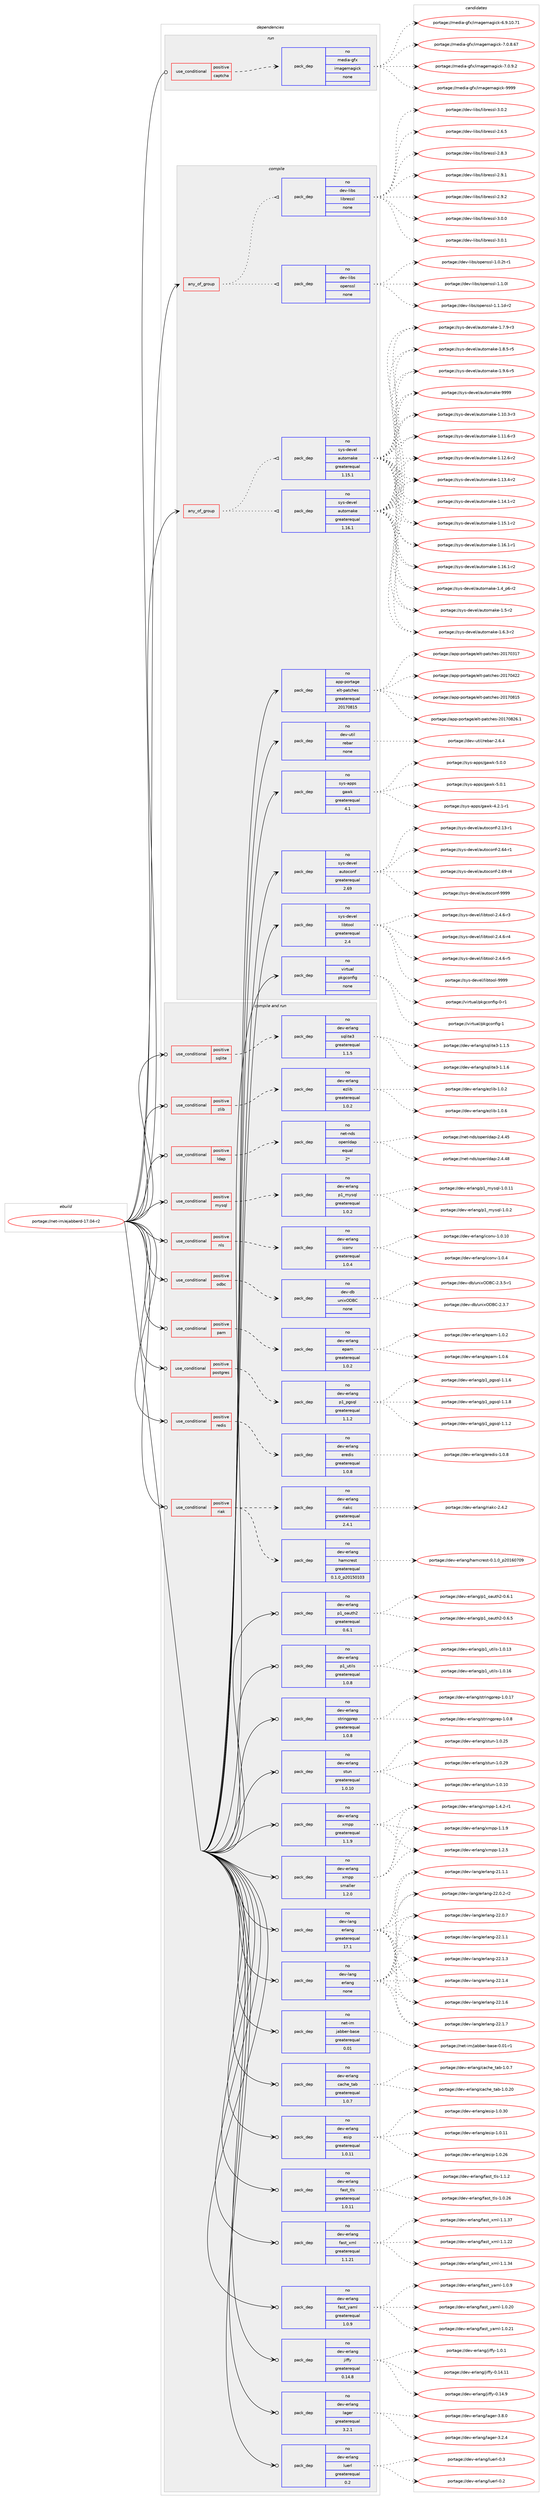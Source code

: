 digraph prolog {

# *************
# Graph options
# *************

newrank=true;
concentrate=true;
compound=true;
graph [rankdir=LR,fontname=Helvetica,fontsize=10,ranksep=1.5];#, ranksep=2.5, nodesep=0.2];
edge  [arrowhead=vee];
node  [fontname=Helvetica,fontsize=10];

# **********
# The ebuild
# **********

subgraph cluster_leftcol {
color=gray;
rank=same;
label=<<i>ebuild</i>>;
id [label="portage://net-im/ejabberd-17.04-r2", color=red, width=4, href="../net-im/ejabberd-17.04-r2.svg"];
}

# ****************
# The dependencies
# ****************

subgraph cluster_midcol {
color=gray;
label=<<i>dependencies</i>>;
subgraph cluster_compile {
fillcolor="#eeeeee";
style=filled;
label=<<i>compile</i>>;
subgraph any5728 {
dependency354843 [label=<<TABLE BORDER="0" CELLBORDER="1" CELLSPACING="0" CELLPADDING="4"><TR><TD CELLPADDING="10">any_of_group</TD></TR></TABLE>>, shape=none, color=red];subgraph pack260253 {
dependency354844 [label=<<TABLE BORDER="0" CELLBORDER="1" CELLSPACING="0" CELLPADDING="4" WIDTH="220"><TR><TD ROWSPAN="6" CELLPADDING="30">pack_dep</TD></TR><TR><TD WIDTH="110">no</TD></TR><TR><TD>dev-libs</TD></TR><TR><TD>openssl</TD></TR><TR><TD>none</TD></TR><TR><TD></TD></TR></TABLE>>, shape=none, color=blue];
}
dependency354843:e -> dependency354844:w [weight=20,style="dotted",arrowhead="oinv"];
subgraph pack260254 {
dependency354845 [label=<<TABLE BORDER="0" CELLBORDER="1" CELLSPACING="0" CELLPADDING="4" WIDTH="220"><TR><TD ROWSPAN="6" CELLPADDING="30">pack_dep</TD></TR><TR><TD WIDTH="110">no</TD></TR><TR><TD>dev-libs</TD></TR><TR><TD>libressl</TD></TR><TR><TD>none</TD></TR><TR><TD></TD></TR></TABLE>>, shape=none, color=blue];
}
dependency354843:e -> dependency354845:w [weight=20,style="dotted",arrowhead="oinv"];
}
id:e -> dependency354843:w [weight=20,style="solid",arrowhead="vee"];
subgraph any5729 {
dependency354846 [label=<<TABLE BORDER="0" CELLBORDER="1" CELLSPACING="0" CELLPADDING="4"><TR><TD CELLPADDING="10">any_of_group</TD></TR></TABLE>>, shape=none, color=red];subgraph pack260255 {
dependency354847 [label=<<TABLE BORDER="0" CELLBORDER="1" CELLSPACING="0" CELLPADDING="4" WIDTH="220"><TR><TD ROWSPAN="6" CELLPADDING="30">pack_dep</TD></TR><TR><TD WIDTH="110">no</TD></TR><TR><TD>sys-devel</TD></TR><TR><TD>automake</TD></TR><TR><TD>greaterequal</TD></TR><TR><TD>1.16.1</TD></TR></TABLE>>, shape=none, color=blue];
}
dependency354846:e -> dependency354847:w [weight=20,style="dotted",arrowhead="oinv"];
subgraph pack260256 {
dependency354848 [label=<<TABLE BORDER="0" CELLBORDER="1" CELLSPACING="0" CELLPADDING="4" WIDTH="220"><TR><TD ROWSPAN="6" CELLPADDING="30">pack_dep</TD></TR><TR><TD WIDTH="110">no</TD></TR><TR><TD>sys-devel</TD></TR><TR><TD>automake</TD></TR><TR><TD>greaterequal</TD></TR><TR><TD>1.15.1</TD></TR></TABLE>>, shape=none, color=blue];
}
dependency354846:e -> dependency354848:w [weight=20,style="dotted",arrowhead="oinv"];
}
id:e -> dependency354846:w [weight=20,style="solid",arrowhead="vee"];
subgraph pack260257 {
dependency354849 [label=<<TABLE BORDER="0" CELLBORDER="1" CELLSPACING="0" CELLPADDING="4" WIDTH="220"><TR><TD ROWSPAN="6" CELLPADDING="30">pack_dep</TD></TR><TR><TD WIDTH="110">no</TD></TR><TR><TD>app-portage</TD></TR><TR><TD>elt-patches</TD></TR><TR><TD>greaterequal</TD></TR><TR><TD>20170815</TD></TR></TABLE>>, shape=none, color=blue];
}
id:e -> dependency354849:w [weight=20,style="solid",arrowhead="vee"];
subgraph pack260258 {
dependency354850 [label=<<TABLE BORDER="0" CELLBORDER="1" CELLSPACING="0" CELLPADDING="4" WIDTH="220"><TR><TD ROWSPAN="6" CELLPADDING="30">pack_dep</TD></TR><TR><TD WIDTH="110">no</TD></TR><TR><TD>dev-util</TD></TR><TR><TD>rebar</TD></TR><TR><TD>none</TD></TR><TR><TD></TD></TR></TABLE>>, shape=none, color=blue];
}
id:e -> dependency354850:w [weight=20,style="solid",arrowhead="vee"];
subgraph pack260259 {
dependency354851 [label=<<TABLE BORDER="0" CELLBORDER="1" CELLSPACING="0" CELLPADDING="4" WIDTH="220"><TR><TD ROWSPAN="6" CELLPADDING="30">pack_dep</TD></TR><TR><TD WIDTH="110">no</TD></TR><TR><TD>sys-apps</TD></TR><TR><TD>gawk</TD></TR><TR><TD>greaterequal</TD></TR><TR><TD>4.1</TD></TR></TABLE>>, shape=none, color=blue];
}
id:e -> dependency354851:w [weight=20,style="solid",arrowhead="vee"];
subgraph pack260260 {
dependency354852 [label=<<TABLE BORDER="0" CELLBORDER="1" CELLSPACING="0" CELLPADDING="4" WIDTH="220"><TR><TD ROWSPAN="6" CELLPADDING="30">pack_dep</TD></TR><TR><TD WIDTH="110">no</TD></TR><TR><TD>sys-devel</TD></TR><TR><TD>autoconf</TD></TR><TR><TD>greaterequal</TD></TR><TR><TD>2.69</TD></TR></TABLE>>, shape=none, color=blue];
}
id:e -> dependency354852:w [weight=20,style="solid",arrowhead="vee"];
subgraph pack260261 {
dependency354853 [label=<<TABLE BORDER="0" CELLBORDER="1" CELLSPACING="0" CELLPADDING="4" WIDTH="220"><TR><TD ROWSPAN="6" CELLPADDING="30">pack_dep</TD></TR><TR><TD WIDTH="110">no</TD></TR><TR><TD>sys-devel</TD></TR><TR><TD>libtool</TD></TR><TR><TD>greaterequal</TD></TR><TR><TD>2.4</TD></TR></TABLE>>, shape=none, color=blue];
}
id:e -> dependency354853:w [weight=20,style="solid",arrowhead="vee"];
subgraph pack260262 {
dependency354854 [label=<<TABLE BORDER="0" CELLBORDER="1" CELLSPACING="0" CELLPADDING="4" WIDTH="220"><TR><TD ROWSPAN="6" CELLPADDING="30">pack_dep</TD></TR><TR><TD WIDTH="110">no</TD></TR><TR><TD>virtual</TD></TR><TR><TD>pkgconfig</TD></TR><TR><TD>none</TD></TR><TR><TD></TD></TR></TABLE>>, shape=none, color=blue];
}
id:e -> dependency354854:w [weight=20,style="solid",arrowhead="vee"];
}
subgraph cluster_compileandrun {
fillcolor="#eeeeee";
style=filled;
label=<<i>compile and run</i>>;
subgraph cond88716 {
dependency354855 [label=<<TABLE BORDER="0" CELLBORDER="1" CELLSPACING="0" CELLPADDING="4"><TR><TD ROWSPAN="3" CELLPADDING="10">use_conditional</TD></TR><TR><TD>positive</TD></TR><TR><TD>ldap</TD></TR></TABLE>>, shape=none, color=red];
subgraph pack260263 {
dependency354856 [label=<<TABLE BORDER="0" CELLBORDER="1" CELLSPACING="0" CELLPADDING="4" WIDTH="220"><TR><TD ROWSPAN="6" CELLPADDING="30">pack_dep</TD></TR><TR><TD WIDTH="110">no</TD></TR><TR><TD>net-nds</TD></TR><TR><TD>openldap</TD></TR><TR><TD>equal</TD></TR><TR><TD>2*</TD></TR></TABLE>>, shape=none, color=blue];
}
dependency354855:e -> dependency354856:w [weight=20,style="dashed",arrowhead="vee"];
}
id:e -> dependency354855:w [weight=20,style="solid",arrowhead="odotvee"];
subgraph cond88717 {
dependency354857 [label=<<TABLE BORDER="0" CELLBORDER="1" CELLSPACING="0" CELLPADDING="4"><TR><TD ROWSPAN="3" CELLPADDING="10">use_conditional</TD></TR><TR><TD>positive</TD></TR><TR><TD>mysql</TD></TR></TABLE>>, shape=none, color=red];
subgraph pack260264 {
dependency354858 [label=<<TABLE BORDER="0" CELLBORDER="1" CELLSPACING="0" CELLPADDING="4" WIDTH="220"><TR><TD ROWSPAN="6" CELLPADDING="30">pack_dep</TD></TR><TR><TD WIDTH="110">no</TD></TR><TR><TD>dev-erlang</TD></TR><TR><TD>p1_mysql</TD></TR><TR><TD>greaterequal</TD></TR><TR><TD>1.0.2</TD></TR></TABLE>>, shape=none, color=blue];
}
dependency354857:e -> dependency354858:w [weight=20,style="dashed",arrowhead="vee"];
}
id:e -> dependency354857:w [weight=20,style="solid",arrowhead="odotvee"];
subgraph cond88718 {
dependency354859 [label=<<TABLE BORDER="0" CELLBORDER="1" CELLSPACING="0" CELLPADDING="4"><TR><TD ROWSPAN="3" CELLPADDING="10">use_conditional</TD></TR><TR><TD>positive</TD></TR><TR><TD>nls</TD></TR></TABLE>>, shape=none, color=red];
subgraph pack260265 {
dependency354860 [label=<<TABLE BORDER="0" CELLBORDER="1" CELLSPACING="0" CELLPADDING="4" WIDTH="220"><TR><TD ROWSPAN="6" CELLPADDING="30">pack_dep</TD></TR><TR><TD WIDTH="110">no</TD></TR><TR><TD>dev-erlang</TD></TR><TR><TD>iconv</TD></TR><TR><TD>greaterequal</TD></TR><TR><TD>1.0.4</TD></TR></TABLE>>, shape=none, color=blue];
}
dependency354859:e -> dependency354860:w [weight=20,style="dashed",arrowhead="vee"];
}
id:e -> dependency354859:w [weight=20,style="solid",arrowhead="odotvee"];
subgraph cond88719 {
dependency354861 [label=<<TABLE BORDER="0" CELLBORDER="1" CELLSPACING="0" CELLPADDING="4"><TR><TD ROWSPAN="3" CELLPADDING="10">use_conditional</TD></TR><TR><TD>positive</TD></TR><TR><TD>odbc</TD></TR></TABLE>>, shape=none, color=red];
subgraph pack260266 {
dependency354862 [label=<<TABLE BORDER="0" CELLBORDER="1" CELLSPACING="0" CELLPADDING="4" WIDTH="220"><TR><TD ROWSPAN="6" CELLPADDING="30">pack_dep</TD></TR><TR><TD WIDTH="110">no</TD></TR><TR><TD>dev-db</TD></TR><TR><TD>unixODBC</TD></TR><TR><TD>none</TD></TR><TR><TD></TD></TR></TABLE>>, shape=none, color=blue];
}
dependency354861:e -> dependency354862:w [weight=20,style="dashed",arrowhead="vee"];
}
id:e -> dependency354861:w [weight=20,style="solid",arrowhead="odotvee"];
subgraph cond88720 {
dependency354863 [label=<<TABLE BORDER="0" CELLBORDER="1" CELLSPACING="0" CELLPADDING="4"><TR><TD ROWSPAN="3" CELLPADDING="10">use_conditional</TD></TR><TR><TD>positive</TD></TR><TR><TD>pam</TD></TR></TABLE>>, shape=none, color=red];
subgraph pack260267 {
dependency354864 [label=<<TABLE BORDER="0" CELLBORDER="1" CELLSPACING="0" CELLPADDING="4" WIDTH="220"><TR><TD ROWSPAN="6" CELLPADDING="30">pack_dep</TD></TR><TR><TD WIDTH="110">no</TD></TR><TR><TD>dev-erlang</TD></TR><TR><TD>epam</TD></TR><TR><TD>greaterequal</TD></TR><TR><TD>1.0.2</TD></TR></TABLE>>, shape=none, color=blue];
}
dependency354863:e -> dependency354864:w [weight=20,style="dashed",arrowhead="vee"];
}
id:e -> dependency354863:w [weight=20,style="solid",arrowhead="odotvee"];
subgraph cond88721 {
dependency354865 [label=<<TABLE BORDER="0" CELLBORDER="1" CELLSPACING="0" CELLPADDING="4"><TR><TD ROWSPAN="3" CELLPADDING="10">use_conditional</TD></TR><TR><TD>positive</TD></TR><TR><TD>postgres</TD></TR></TABLE>>, shape=none, color=red];
subgraph pack260268 {
dependency354866 [label=<<TABLE BORDER="0" CELLBORDER="1" CELLSPACING="0" CELLPADDING="4" WIDTH="220"><TR><TD ROWSPAN="6" CELLPADDING="30">pack_dep</TD></TR><TR><TD WIDTH="110">no</TD></TR><TR><TD>dev-erlang</TD></TR><TR><TD>p1_pgsql</TD></TR><TR><TD>greaterequal</TD></TR><TR><TD>1.1.2</TD></TR></TABLE>>, shape=none, color=blue];
}
dependency354865:e -> dependency354866:w [weight=20,style="dashed",arrowhead="vee"];
}
id:e -> dependency354865:w [weight=20,style="solid",arrowhead="odotvee"];
subgraph cond88722 {
dependency354867 [label=<<TABLE BORDER="0" CELLBORDER="1" CELLSPACING="0" CELLPADDING="4"><TR><TD ROWSPAN="3" CELLPADDING="10">use_conditional</TD></TR><TR><TD>positive</TD></TR><TR><TD>redis</TD></TR></TABLE>>, shape=none, color=red];
subgraph pack260269 {
dependency354868 [label=<<TABLE BORDER="0" CELLBORDER="1" CELLSPACING="0" CELLPADDING="4" WIDTH="220"><TR><TD ROWSPAN="6" CELLPADDING="30">pack_dep</TD></TR><TR><TD WIDTH="110">no</TD></TR><TR><TD>dev-erlang</TD></TR><TR><TD>eredis</TD></TR><TR><TD>greaterequal</TD></TR><TR><TD>1.0.8</TD></TR></TABLE>>, shape=none, color=blue];
}
dependency354867:e -> dependency354868:w [weight=20,style="dashed",arrowhead="vee"];
}
id:e -> dependency354867:w [weight=20,style="solid",arrowhead="odotvee"];
subgraph cond88723 {
dependency354869 [label=<<TABLE BORDER="0" CELLBORDER="1" CELLSPACING="0" CELLPADDING="4"><TR><TD ROWSPAN="3" CELLPADDING="10">use_conditional</TD></TR><TR><TD>positive</TD></TR><TR><TD>riak</TD></TR></TABLE>>, shape=none, color=red];
subgraph pack260270 {
dependency354870 [label=<<TABLE BORDER="0" CELLBORDER="1" CELLSPACING="0" CELLPADDING="4" WIDTH="220"><TR><TD ROWSPAN="6" CELLPADDING="30">pack_dep</TD></TR><TR><TD WIDTH="110">no</TD></TR><TR><TD>dev-erlang</TD></TR><TR><TD>hamcrest</TD></TR><TR><TD>greaterequal</TD></TR><TR><TD>0.1.0_p20150103</TD></TR></TABLE>>, shape=none, color=blue];
}
dependency354869:e -> dependency354870:w [weight=20,style="dashed",arrowhead="vee"];
subgraph pack260271 {
dependency354871 [label=<<TABLE BORDER="0" CELLBORDER="1" CELLSPACING="0" CELLPADDING="4" WIDTH="220"><TR><TD ROWSPAN="6" CELLPADDING="30">pack_dep</TD></TR><TR><TD WIDTH="110">no</TD></TR><TR><TD>dev-erlang</TD></TR><TR><TD>riakc</TD></TR><TR><TD>greaterequal</TD></TR><TR><TD>2.4.1</TD></TR></TABLE>>, shape=none, color=blue];
}
dependency354869:e -> dependency354871:w [weight=20,style="dashed",arrowhead="vee"];
}
id:e -> dependency354869:w [weight=20,style="solid",arrowhead="odotvee"];
subgraph cond88724 {
dependency354872 [label=<<TABLE BORDER="0" CELLBORDER="1" CELLSPACING="0" CELLPADDING="4"><TR><TD ROWSPAN="3" CELLPADDING="10">use_conditional</TD></TR><TR><TD>positive</TD></TR><TR><TD>sqlite</TD></TR></TABLE>>, shape=none, color=red];
subgraph pack260272 {
dependency354873 [label=<<TABLE BORDER="0" CELLBORDER="1" CELLSPACING="0" CELLPADDING="4" WIDTH="220"><TR><TD ROWSPAN="6" CELLPADDING="30">pack_dep</TD></TR><TR><TD WIDTH="110">no</TD></TR><TR><TD>dev-erlang</TD></TR><TR><TD>sqlite3</TD></TR><TR><TD>greaterequal</TD></TR><TR><TD>1.1.5</TD></TR></TABLE>>, shape=none, color=blue];
}
dependency354872:e -> dependency354873:w [weight=20,style="dashed",arrowhead="vee"];
}
id:e -> dependency354872:w [weight=20,style="solid",arrowhead="odotvee"];
subgraph cond88725 {
dependency354874 [label=<<TABLE BORDER="0" CELLBORDER="1" CELLSPACING="0" CELLPADDING="4"><TR><TD ROWSPAN="3" CELLPADDING="10">use_conditional</TD></TR><TR><TD>positive</TD></TR><TR><TD>zlib</TD></TR></TABLE>>, shape=none, color=red];
subgraph pack260273 {
dependency354875 [label=<<TABLE BORDER="0" CELLBORDER="1" CELLSPACING="0" CELLPADDING="4" WIDTH="220"><TR><TD ROWSPAN="6" CELLPADDING="30">pack_dep</TD></TR><TR><TD WIDTH="110">no</TD></TR><TR><TD>dev-erlang</TD></TR><TR><TD>ezlib</TD></TR><TR><TD>greaterequal</TD></TR><TR><TD>1.0.2</TD></TR></TABLE>>, shape=none, color=blue];
}
dependency354874:e -> dependency354875:w [weight=20,style="dashed",arrowhead="vee"];
}
id:e -> dependency354874:w [weight=20,style="solid",arrowhead="odotvee"];
subgraph pack260274 {
dependency354876 [label=<<TABLE BORDER="0" CELLBORDER="1" CELLSPACING="0" CELLPADDING="4" WIDTH="220"><TR><TD ROWSPAN="6" CELLPADDING="30">pack_dep</TD></TR><TR><TD WIDTH="110">no</TD></TR><TR><TD>dev-erlang</TD></TR><TR><TD>cache_tab</TD></TR><TR><TD>greaterequal</TD></TR><TR><TD>1.0.7</TD></TR></TABLE>>, shape=none, color=blue];
}
id:e -> dependency354876:w [weight=20,style="solid",arrowhead="odotvee"];
subgraph pack260275 {
dependency354877 [label=<<TABLE BORDER="0" CELLBORDER="1" CELLSPACING="0" CELLPADDING="4" WIDTH="220"><TR><TD ROWSPAN="6" CELLPADDING="30">pack_dep</TD></TR><TR><TD WIDTH="110">no</TD></TR><TR><TD>dev-erlang</TD></TR><TR><TD>esip</TD></TR><TR><TD>greaterequal</TD></TR><TR><TD>1.0.11</TD></TR></TABLE>>, shape=none, color=blue];
}
id:e -> dependency354877:w [weight=20,style="solid",arrowhead="odotvee"];
subgraph pack260276 {
dependency354878 [label=<<TABLE BORDER="0" CELLBORDER="1" CELLSPACING="0" CELLPADDING="4" WIDTH="220"><TR><TD ROWSPAN="6" CELLPADDING="30">pack_dep</TD></TR><TR><TD WIDTH="110">no</TD></TR><TR><TD>dev-erlang</TD></TR><TR><TD>fast_tls</TD></TR><TR><TD>greaterequal</TD></TR><TR><TD>1.0.11</TD></TR></TABLE>>, shape=none, color=blue];
}
id:e -> dependency354878:w [weight=20,style="solid",arrowhead="odotvee"];
subgraph pack260277 {
dependency354879 [label=<<TABLE BORDER="0" CELLBORDER="1" CELLSPACING="0" CELLPADDING="4" WIDTH="220"><TR><TD ROWSPAN="6" CELLPADDING="30">pack_dep</TD></TR><TR><TD WIDTH="110">no</TD></TR><TR><TD>dev-erlang</TD></TR><TR><TD>fast_xml</TD></TR><TR><TD>greaterequal</TD></TR><TR><TD>1.1.21</TD></TR></TABLE>>, shape=none, color=blue];
}
id:e -> dependency354879:w [weight=20,style="solid",arrowhead="odotvee"];
subgraph pack260278 {
dependency354880 [label=<<TABLE BORDER="0" CELLBORDER="1" CELLSPACING="0" CELLPADDING="4" WIDTH="220"><TR><TD ROWSPAN="6" CELLPADDING="30">pack_dep</TD></TR><TR><TD WIDTH="110">no</TD></TR><TR><TD>dev-erlang</TD></TR><TR><TD>fast_yaml</TD></TR><TR><TD>greaterequal</TD></TR><TR><TD>1.0.9</TD></TR></TABLE>>, shape=none, color=blue];
}
id:e -> dependency354880:w [weight=20,style="solid",arrowhead="odotvee"];
subgraph pack260279 {
dependency354881 [label=<<TABLE BORDER="0" CELLBORDER="1" CELLSPACING="0" CELLPADDING="4" WIDTH="220"><TR><TD ROWSPAN="6" CELLPADDING="30">pack_dep</TD></TR><TR><TD WIDTH="110">no</TD></TR><TR><TD>dev-erlang</TD></TR><TR><TD>jiffy</TD></TR><TR><TD>greaterequal</TD></TR><TR><TD>0.14.8</TD></TR></TABLE>>, shape=none, color=blue];
}
id:e -> dependency354881:w [weight=20,style="solid",arrowhead="odotvee"];
subgraph pack260280 {
dependency354882 [label=<<TABLE BORDER="0" CELLBORDER="1" CELLSPACING="0" CELLPADDING="4" WIDTH="220"><TR><TD ROWSPAN="6" CELLPADDING="30">pack_dep</TD></TR><TR><TD WIDTH="110">no</TD></TR><TR><TD>dev-erlang</TD></TR><TR><TD>lager</TD></TR><TR><TD>greaterequal</TD></TR><TR><TD>3.2.1</TD></TR></TABLE>>, shape=none, color=blue];
}
id:e -> dependency354882:w [weight=20,style="solid",arrowhead="odotvee"];
subgraph pack260281 {
dependency354883 [label=<<TABLE BORDER="0" CELLBORDER="1" CELLSPACING="0" CELLPADDING="4" WIDTH="220"><TR><TD ROWSPAN="6" CELLPADDING="30">pack_dep</TD></TR><TR><TD WIDTH="110">no</TD></TR><TR><TD>dev-erlang</TD></TR><TR><TD>luerl</TD></TR><TR><TD>greaterequal</TD></TR><TR><TD>0.2</TD></TR></TABLE>>, shape=none, color=blue];
}
id:e -> dependency354883:w [weight=20,style="solid",arrowhead="odotvee"];
subgraph pack260282 {
dependency354884 [label=<<TABLE BORDER="0" CELLBORDER="1" CELLSPACING="0" CELLPADDING="4" WIDTH="220"><TR><TD ROWSPAN="6" CELLPADDING="30">pack_dep</TD></TR><TR><TD WIDTH="110">no</TD></TR><TR><TD>dev-erlang</TD></TR><TR><TD>p1_oauth2</TD></TR><TR><TD>greaterequal</TD></TR><TR><TD>0.6.1</TD></TR></TABLE>>, shape=none, color=blue];
}
id:e -> dependency354884:w [weight=20,style="solid",arrowhead="odotvee"];
subgraph pack260283 {
dependency354885 [label=<<TABLE BORDER="0" CELLBORDER="1" CELLSPACING="0" CELLPADDING="4" WIDTH="220"><TR><TD ROWSPAN="6" CELLPADDING="30">pack_dep</TD></TR><TR><TD WIDTH="110">no</TD></TR><TR><TD>dev-erlang</TD></TR><TR><TD>p1_utils</TD></TR><TR><TD>greaterequal</TD></TR><TR><TD>1.0.8</TD></TR></TABLE>>, shape=none, color=blue];
}
id:e -> dependency354885:w [weight=20,style="solid",arrowhead="odotvee"];
subgraph pack260284 {
dependency354886 [label=<<TABLE BORDER="0" CELLBORDER="1" CELLSPACING="0" CELLPADDING="4" WIDTH="220"><TR><TD ROWSPAN="6" CELLPADDING="30">pack_dep</TD></TR><TR><TD WIDTH="110">no</TD></TR><TR><TD>dev-erlang</TD></TR><TR><TD>stringprep</TD></TR><TR><TD>greaterequal</TD></TR><TR><TD>1.0.8</TD></TR></TABLE>>, shape=none, color=blue];
}
id:e -> dependency354886:w [weight=20,style="solid",arrowhead="odotvee"];
subgraph pack260285 {
dependency354887 [label=<<TABLE BORDER="0" CELLBORDER="1" CELLSPACING="0" CELLPADDING="4" WIDTH="220"><TR><TD ROWSPAN="6" CELLPADDING="30">pack_dep</TD></TR><TR><TD WIDTH="110">no</TD></TR><TR><TD>dev-erlang</TD></TR><TR><TD>stun</TD></TR><TR><TD>greaterequal</TD></TR><TR><TD>1.0.10</TD></TR></TABLE>>, shape=none, color=blue];
}
id:e -> dependency354887:w [weight=20,style="solid",arrowhead="odotvee"];
subgraph pack260286 {
dependency354888 [label=<<TABLE BORDER="0" CELLBORDER="1" CELLSPACING="0" CELLPADDING="4" WIDTH="220"><TR><TD ROWSPAN="6" CELLPADDING="30">pack_dep</TD></TR><TR><TD WIDTH="110">no</TD></TR><TR><TD>dev-erlang</TD></TR><TR><TD>xmpp</TD></TR><TR><TD>greaterequal</TD></TR><TR><TD>1.1.9</TD></TR></TABLE>>, shape=none, color=blue];
}
id:e -> dependency354888:w [weight=20,style="solid",arrowhead="odotvee"];
subgraph pack260287 {
dependency354889 [label=<<TABLE BORDER="0" CELLBORDER="1" CELLSPACING="0" CELLPADDING="4" WIDTH="220"><TR><TD ROWSPAN="6" CELLPADDING="30">pack_dep</TD></TR><TR><TD WIDTH="110">no</TD></TR><TR><TD>dev-erlang</TD></TR><TR><TD>xmpp</TD></TR><TR><TD>smaller</TD></TR><TR><TD>1.2.0</TD></TR></TABLE>>, shape=none, color=blue];
}
id:e -> dependency354889:w [weight=20,style="solid",arrowhead="odotvee"];
subgraph pack260288 {
dependency354890 [label=<<TABLE BORDER="0" CELLBORDER="1" CELLSPACING="0" CELLPADDING="4" WIDTH="220"><TR><TD ROWSPAN="6" CELLPADDING="30">pack_dep</TD></TR><TR><TD WIDTH="110">no</TD></TR><TR><TD>dev-lang</TD></TR><TR><TD>erlang</TD></TR><TR><TD>greaterequal</TD></TR><TR><TD>17.1</TD></TR></TABLE>>, shape=none, color=blue];
}
id:e -> dependency354890:w [weight=20,style="solid",arrowhead="odotvee"];
subgraph pack260289 {
dependency354891 [label=<<TABLE BORDER="0" CELLBORDER="1" CELLSPACING="0" CELLPADDING="4" WIDTH="220"><TR><TD ROWSPAN="6" CELLPADDING="30">pack_dep</TD></TR><TR><TD WIDTH="110">no</TD></TR><TR><TD>dev-lang</TD></TR><TR><TD>erlang</TD></TR><TR><TD>none</TD></TR><TR><TD></TD></TR></TABLE>>, shape=none, color=blue];
}
id:e -> dependency354891:w [weight=20,style="solid",arrowhead="odotvee"];
subgraph pack260290 {
dependency354892 [label=<<TABLE BORDER="0" CELLBORDER="1" CELLSPACING="0" CELLPADDING="4" WIDTH="220"><TR><TD ROWSPAN="6" CELLPADDING="30">pack_dep</TD></TR><TR><TD WIDTH="110">no</TD></TR><TR><TD>net-im</TD></TR><TR><TD>jabber-base</TD></TR><TR><TD>greaterequal</TD></TR><TR><TD>0.01</TD></TR></TABLE>>, shape=none, color=blue];
}
id:e -> dependency354892:w [weight=20,style="solid",arrowhead="odotvee"];
}
subgraph cluster_run {
fillcolor="#eeeeee";
style=filled;
label=<<i>run</i>>;
subgraph cond88726 {
dependency354893 [label=<<TABLE BORDER="0" CELLBORDER="1" CELLSPACING="0" CELLPADDING="4"><TR><TD ROWSPAN="3" CELLPADDING="10">use_conditional</TD></TR><TR><TD>positive</TD></TR><TR><TD>captcha</TD></TR></TABLE>>, shape=none, color=red];
subgraph pack260291 {
dependency354894 [label=<<TABLE BORDER="0" CELLBORDER="1" CELLSPACING="0" CELLPADDING="4" WIDTH="220"><TR><TD ROWSPAN="6" CELLPADDING="30">pack_dep</TD></TR><TR><TD WIDTH="110">no</TD></TR><TR><TD>media-gfx</TD></TR><TR><TD>imagemagick</TD></TR><TR><TD>none</TD></TR><TR><TD></TD></TR></TABLE>>, shape=none, color=blue];
}
dependency354893:e -> dependency354894:w [weight=20,style="dashed",arrowhead="vee"];
}
id:e -> dependency354893:w [weight=20,style="solid",arrowhead="odot"];
}
}

# **************
# The candidates
# **************

subgraph cluster_choices {
rank=same;
color=gray;
label=<<i>candidates</i>>;

subgraph choice260253 {
color=black;
nodesep=1;
choiceportage1001011184510810598115471111121011101151151084549464846501164511449 [label="portage://dev-libs/openssl-1.0.2t-r1", color=red, width=4,href="../dev-libs/openssl-1.0.2t-r1.svg"];
choiceportage100101118451081059811547111112101110115115108454946494648108 [label="portage://dev-libs/openssl-1.1.0l", color=red, width=4,href="../dev-libs/openssl-1.1.0l.svg"];
choiceportage1001011184510810598115471111121011101151151084549464946491004511450 [label="portage://dev-libs/openssl-1.1.1d-r2", color=red, width=4,href="../dev-libs/openssl-1.1.1d-r2.svg"];
dependency354844:e -> choiceportage1001011184510810598115471111121011101151151084549464846501164511449:w [style=dotted,weight="100"];
dependency354844:e -> choiceportage100101118451081059811547111112101110115115108454946494648108:w [style=dotted,weight="100"];
dependency354844:e -> choiceportage1001011184510810598115471111121011101151151084549464946491004511450:w [style=dotted,weight="100"];
}
subgraph choice260254 {
color=black;
nodesep=1;
choiceportage10010111845108105981154710810598114101115115108455046544653 [label="portage://dev-libs/libressl-2.6.5", color=red, width=4,href="../dev-libs/libressl-2.6.5.svg"];
choiceportage10010111845108105981154710810598114101115115108455046564651 [label="portage://dev-libs/libressl-2.8.3", color=red, width=4,href="../dev-libs/libressl-2.8.3.svg"];
choiceportage10010111845108105981154710810598114101115115108455046574649 [label="portage://dev-libs/libressl-2.9.1", color=red, width=4,href="../dev-libs/libressl-2.9.1.svg"];
choiceportage10010111845108105981154710810598114101115115108455046574650 [label="portage://dev-libs/libressl-2.9.2", color=red, width=4,href="../dev-libs/libressl-2.9.2.svg"];
choiceportage10010111845108105981154710810598114101115115108455146484648 [label="portage://dev-libs/libressl-3.0.0", color=red, width=4,href="../dev-libs/libressl-3.0.0.svg"];
choiceportage10010111845108105981154710810598114101115115108455146484649 [label="portage://dev-libs/libressl-3.0.1", color=red, width=4,href="../dev-libs/libressl-3.0.1.svg"];
choiceportage10010111845108105981154710810598114101115115108455146484650 [label="portage://dev-libs/libressl-3.0.2", color=red, width=4,href="../dev-libs/libressl-3.0.2.svg"];
dependency354845:e -> choiceportage10010111845108105981154710810598114101115115108455046544653:w [style=dotted,weight="100"];
dependency354845:e -> choiceportage10010111845108105981154710810598114101115115108455046564651:w [style=dotted,weight="100"];
dependency354845:e -> choiceportage10010111845108105981154710810598114101115115108455046574649:w [style=dotted,weight="100"];
dependency354845:e -> choiceportage10010111845108105981154710810598114101115115108455046574650:w [style=dotted,weight="100"];
dependency354845:e -> choiceportage10010111845108105981154710810598114101115115108455146484648:w [style=dotted,weight="100"];
dependency354845:e -> choiceportage10010111845108105981154710810598114101115115108455146484649:w [style=dotted,weight="100"];
dependency354845:e -> choiceportage10010111845108105981154710810598114101115115108455146484650:w [style=dotted,weight="100"];
}
subgraph choice260255 {
color=black;
nodesep=1;
choiceportage11512111545100101118101108479711711611110997107101454946494846514511451 [label="portage://sys-devel/automake-1.10.3-r3", color=red, width=4,href="../sys-devel/automake-1.10.3-r3.svg"];
choiceportage11512111545100101118101108479711711611110997107101454946494946544511451 [label="portage://sys-devel/automake-1.11.6-r3", color=red, width=4,href="../sys-devel/automake-1.11.6-r3.svg"];
choiceportage11512111545100101118101108479711711611110997107101454946495046544511450 [label="portage://sys-devel/automake-1.12.6-r2", color=red, width=4,href="../sys-devel/automake-1.12.6-r2.svg"];
choiceportage11512111545100101118101108479711711611110997107101454946495146524511450 [label="portage://sys-devel/automake-1.13.4-r2", color=red, width=4,href="../sys-devel/automake-1.13.4-r2.svg"];
choiceportage11512111545100101118101108479711711611110997107101454946495246494511450 [label="portage://sys-devel/automake-1.14.1-r2", color=red, width=4,href="../sys-devel/automake-1.14.1-r2.svg"];
choiceportage11512111545100101118101108479711711611110997107101454946495346494511450 [label="portage://sys-devel/automake-1.15.1-r2", color=red, width=4,href="../sys-devel/automake-1.15.1-r2.svg"];
choiceportage11512111545100101118101108479711711611110997107101454946495446494511449 [label="portage://sys-devel/automake-1.16.1-r1", color=red, width=4,href="../sys-devel/automake-1.16.1-r1.svg"];
choiceportage11512111545100101118101108479711711611110997107101454946495446494511450 [label="portage://sys-devel/automake-1.16.1-r2", color=red, width=4,href="../sys-devel/automake-1.16.1-r2.svg"];
choiceportage115121115451001011181011084797117116111109971071014549465295112544511450 [label="portage://sys-devel/automake-1.4_p6-r2", color=red, width=4,href="../sys-devel/automake-1.4_p6-r2.svg"];
choiceportage11512111545100101118101108479711711611110997107101454946534511450 [label="portage://sys-devel/automake-1.5-r2", color=red, width=4,href="../sys-devel/automake-1.5-r2.svg"];
choiceportage115121115451001011181011084797117116111109971071014549465446514511450 [label="portage://sys-devel/automake-1.6.3-r2", color=red, width=4,href="../sys-devel/automake-1.6.3-r2.svg"];
choiceportage115121115451001011181011084797117116111109971071014549465546574511451 [label="portage://sys-devel/automake-1.7.9-r3", color=red, width=4,href="../sys-devel/automake-1.7.9-r3.svg"];
choiceportage115121115451001011181011084797117116111109971071014549465646534511453 [label="portage://sys-devel/automake-1.8.5-r5", color=red, width=4,href="../sys-devel/automake-1.8.5-r5.svg"];
choiceportage115121115451001011181011084797117116111109971071014549465746544511453 [label="portage://sys-devel/automake-1.9.6-r5", color=red, width=4,href="../sys-devel/automake-1.9.6-r5.svg"];
choiceportage115121115451001011181011084797117116111109971071014557575757 [label="portage://sys-devel/automake-9999", color=red, width=4,href="../sys-devel/automake-9999.svg"];
dependency354847:e -> choiceportage11512111545100101118101108479711711611110997107101454946494846514511451:w [style=dotted,weight="100"];
dependency354847:e -> choiceportage11512111545100101118101108479711711611110997107101454946494946544511451:w [style=dotted,weight="100"];
dependency354847:e -> choiceportage11512111545100101118101108479711711611110997107101454946495046544511450:w [style=dotted,weight="100"];
dependency354847:e -> choiceportage11512111545100101118101108479711711611110997107101454946495146524511450:w [style=dotted,weight="100"];
dependency354847:e -> choiceportage11512111545100101118101108479711711611110997107101454946495246494511450:w [style=dotted,weight="100"];
dependency354847:e -> choiceportage11512111545100101118101108479711711611110997107101454946495346494511450:w [style=dotted,weight="100"];
dependency354847:e -> choiceportage11512111545100101118101108479711711611110997107101454946495446494511449:w [style=dotted,weight="100"];
dependency354847:e -> choiceportage11512111545100101118101108479711711611110997107101454946495446494511450:w [style=dotted,weight="100"];
dependency354847:e -> choiceportage115121115451001011181011084797117116111109971071014549465295112544511450:w [style=dotted,weight="100"];
dependency354847:e -> choiceportage11512111545100101118101108479711711611110997107101454946534511450:w [style=dotted,weight="100"];
dependency354847:e -> choiceportage115121115451001011181011084797117116111109971071014549465446514511450:w [style=dotted,weight="100"];
dependency354847:e -> choiceportage115121115451001011181011084797117116111109971071014549465546574511451:w [style=dotted,weight="100"];
dependency354847:e -> choiceportage115121115451001011181011084797117116111109971071014549465646534511453:w [style=dotted,weight="100"];
dependency354847:e -> choiceportage115121115451001011181011084797117116111109971071014549465746544511453:w [style=dotted,weight="100"];
dependency354847:e -> choiceportage115121115451001011181011084797117116111109971071014557575757:w [style=dotted,weight="100"];
}
subgraph choice260256 {
color=black;
nodesep=1;
choiceportage11512111545100101118101108479711711611110997107101454946494846514511451 [label="portage://sys-devel/automake-1.10.3-r3", color=red, width=4,href="../sys-devel/automake-1.10.3-r3.svg"];
choiceportage11512111545100101118101108479711711611110997107101454946494946544511451 [label="portage://sys-devel/automake-1.11.6-r3", color=red, width=4,href="../sys-devel/automake-1.11.6-r3.svg"];
choiceportage11512111545100101118101108479711711611110997107101454946495046544511450 [label="portage://sys-devel/automake-1.12.6-r2", color=red, width=4,href="../sys-devel/automake-1.12.6-r2.svg"];
choiceportage11512111545100101118101108479711711611110997107101454946495146524511450 [label="portage://sys-devel/automake-1.13.4-r2", color=red, width=4,href="../sys-devel/automake-1.13.4-r2.svg"];
choiceportage11512111545100101118101108479711711611110997107101454946495246494511450 [label="portage://sys-devel/automake-1.14.1-r2", color=red, width=4,href="../sys-devel/automake-1.14.1-r2.svg"];
choiceportage11512111545100101118101108479711711611110997107101454946495346494511450 [label="portage://sys-devel/automake-1.15.1-r2", color=red, width=4,href="../sys-devel/automake-1.15.1-r2.svg"];
choiceportage11512111545100101118101108479711711611110997107101454946495446494511449 [label="portage://sys-devel/automake-1.16.1-r1", color=red, width=4,href="../sys-devel/automake-1.16.1-r1.svg"];
choiceportage11512111545100101118101108479711711611110997107101454946495446494511450 [label="portage://sys-devel/automake-1.16.1-r2", color=red, width=4,href="../sys-devel/automake-1.16.1-r2.svg"];
choiceportage115121115451001011181011084797117116111109971071014549465295112544511450 [label="portage://sys-devel/automake-1.4_p6-r2", color=red, width=4,href="../sys-devel/automake-1.4_p6-r2.svg"];
choiceportage11512111545100101118101108479711711611110997107101454946534511450 [label="portage://sys-devel/automake-1.5-r2", color=red, width=4,href="../sys-devel/automake-1.5-r2.svg"];
choiceportage115121115451001011181011084797117116111109971071014549465446514511450 [label="portage://sys-devel/automake-1.6.3-r2", color=red, width=4,href="../sys-devel/automake-1.6.3-r2.svg"];
choiceportage115121115451001011181011084797117116111109971071014549465546574511451 [label="portage://sys-devel/automake-1.7.9-r3", color=red, width=4,href="../sys-devel/automake-1.7.9-r3.svg"];
choiceportage115121115451001011181011084797117116111109971071014549465646534511453 [label="portage://sys-devel/automake-1.8.5-r5", color=red, width=4,href="../sys-devel/automake-1.8.5-r5.svg"];
choiceportage115121115451001011181011084797117116111109971071014549465746544511453 [label="portage://sys-devel/automake-1.9.6-r5", color=red, width=4,href="../sys-devel/automake-1.9.6-r5.svg"];
choiceportage115121115451001011181011084797117116111109971071014557575757 [label="portage://sys-devel/automake-9999", color=red, width=4,href="../sys-devel/automake-9999.svg"];
dependency354848:e -> choiceportage11512111545100101118101108479711711611110997107101454946494846514511451:w [style=dotted,weight="100"];
dependency354848:e -> choiceportage11512111545100101118101108479711711611110997107101454946494946544511451:w [style=dotted,weight="100"];
dependency354848:e -> choiceportage11512111545100101118101108479711711611110997107101454946495046544511450:w [style=dotted,weight="100"];
dependency354848:e -> choiceportage11512111545100101118101108479711711611110997107101454946495146524511450:w [style=dotted,weight="100"];
dependency354848:e -> choiceportage11512111545100101118101108479711711611110997107101454946495246494511450:w [style=dotted,weight="100"];
dependency354848:e -> choiceportage11512111545100101118101108479711711611110997107101454946495346494511450:w [style=dotted,weight="100"];
dependency354848:e -> choiceportage11512111545100101118101108479711711611110997107101454946495446494511449:w [style=dotted,weight="100"];
dependency354848:e -> choiceportage11512111545100101118101108479711711611110997107101454946495446494511450:w [style=dotted,weight="100"];
dependency354848:e -> choiceportage115121115451001011181011084797117116111109971071014549465295112544511450:w [style=dotted,weight="100"];
dependency354848:e -> choiceportage11512111545100101118101108479711711611110997107101454946534511450:w [style=dotted,weight="100"];
dependency354848:e -> choiceportage115121115451001011181011084797117116111109971071014549465446514511450:w [style=dotted,weight="100"];
dependency354848:e -> choiceportage115121115451001011181011084797117116111109971071014549465546574511451:w [style=dotted,weight="100"];
dependency354848:e -> choiceportage115121115451001011181011084797117116111109971071014549465646534511453:w [style=dotted,weight="100"];
dependency354848:e -> choiceportage115121115451001011181011084797117116111109971071014549465746544511453:w [style=dotted,weight="100"];
dependency354848:e -> choiceportage115121115451001011181011084797117116111109971071014557575757:w [style=dotted,weight="100"];
}
subgraph choice260257 {
color=black;
nodesep=1;
choiceportage97112112451121111141169710310147101108116451129711699104101115455048495548514955 [label="portage://app-portage/elt-patches-20170317", color=red, width=4,href="../app-portage/elt-patches-20170317.svg"];
choiceportage97112112451121111141169710310147101108116451129711699104101115455048495548525050 [label="portage://app-portage/elt-patches-20170422", color=red, width=4,href="../app-portage/elt-patches-20170422.svg"];
choiceportage97112112451121111141169710310147101108116451129711699104101115455048495548564953 [label="portage://app-portage/elt-patches-20170815", color=red, width=4,href="../app-portage/elt-patches-20170815.svg"];
choiceportage971121124511211111411697103101471011081164511297116991041011154550484955485650544649 [label="portage://app-portage/elt-patches-20170826.1", color=red, width=4,href="../app-portage/elt-patches-20170826.1.svg"];
dependency354849:e -> choiceportage97112112451121111141169710310147101108116451129711699104101115455048495548514955:w [style=dotted,weight="100"];
dependency354849:e -> choiceportage97112112451121111141169710310147101108116451129711699104101115455048495548525050:w [style=dotted,weight="100"];
dependency354849:e -> choiceportage97112112451121111141169710310147101108116451129711699104101115455048495548564953:w [style=dotted,weight="100"];
dependency354849:e -> choiceportage971121124511211111411697103101471011081164511297116991041011154550484955485650544649:w [style=dotted,weight="100"];
}
subgraph choice260258 {
color=black;
nodesep=1;
choiceportage10010111845117116105108471141019897114455046544652 [label="portage://dev-util/rebar-2.6.4", color=red, width=4,href="../dev-util/rebar-2.6.4.svg"];
dependency354850:e -> choiceportage10010111845117116105108471141019897114455046544652:w [style=dotted,weight="100"];
}
subgraph choice260259 {
color=black;
nodesep=1;
choiceportage115121115459711211211547103971191074552465046494511449 [label="portage://sys-apps/gawk-4.2.1-r1", color=red, width=4,href="../sys-apps/gawk-4.2.1-r1.svg"];
choiceportage11512111545971121121154710397119107455346484648 [label="portage://sys-apps/gawk-5.0.0", color=red, width=4,href="../sys-apps/gawk-5.0.0.svg"];
choiceportage11512111545971121121154710397119107455346484649 [label="portage://sys-apps/gawk-5.0.1", color=red, width=4,href="../sys-apps/gawk-5.0.1.svg"];
dependency354851:e -> choiceportage115121115459711211211547103971191074552465046494511449:w [style=dotted,weight="100"];
dependency354851:e -> choiceportage11512111545971121121154710397119107455346484648:w [style=dotted,weight="100"];
dependency354851:e -> choiceportage11512111545971121121154710397119107455346484649:w [style=dotted,weight="100"];
}
subgraph choice260260 {
color=black;
nodesep=1;
choiceportage1151211154510010111810110847971171161119911111010245504649514511449 [label="portage://sys-devel/autoconf-2.13-r1", color=red, width=4,href="../sys-devel/autoconf-2.13-r1.svg"];
choiceportage1151211154510010111810110847971171161119911111010245504654524511449 [label="portage://sys-devel/autoconf-2.64-r1", color=red, width=4,href="../sys-devel/autoconf-2.64-r1.svg"];
choiceportage1151211154510010111810110847971171161119911111010245504654574511452 [label="portage://sys-devel/autoconf-2.69-r4", color=red, width=4,href="../sys-devel/autoconf-2.69-r4.svg"];
choiceportage115121115451001011181011084797117116111991111101024557575757 [label="portage://sys-devel/autoconf-9999", color=red, width=4,href="../sys-devel/autoconf-9999.svg"];
dependency354852:e -> choiceportage1151211154510010111810110847971171161119911111010245504649514511449:w [style=dotted,weight="100"];
dependency354852:e -> choiceportage1151211154510010111810110847971171161119911111010245504654524511449:w [style=dotted,weight="100"];
dependency354852:e -> choiceportage1151211154510010111810110847971171161119911111010245504654574511452:w [style=dotted,weight="100"];
dependency354852:e -> choiceportage115121115451001011181011084797117116111991111101024557575757:w [style=dotted,weight="100"];
}
subgraph choice260261 {
color=black;
nodesep=1;
choiceportage1151211154510010111810110847108105981161111111084550465246544511451 [label="portage://sys-devel/libtool-2.4.6-r3", color=red, width=4,href="../sys-devel/libtool-2.4.6-r3.svg"];
choiceportage1151211154510010111810110847108105981161111111084550465246544511452 [label="portage://sys-devel/libtool-2.4.6-r4", color=red, width=4,href="../sys-devel/libtool-2.4.6-r4.svg"];
choiceportage1151211154510010111810110847108105981161111111084550465246544511453 [label="portage://sys-devel/libtool-2.4.6-r5", color=red, width=4,href="../sys-devel/libtool-2.4.6-r5.svg"];
choiceportage1151211154510010111810110847108105981161111111084557575757 [label="portage://sys-devel/libtool-9999", color=red, width=4,href="../sys-devel/libtool-9999.svg"];
dependency354853:e -> choiceportage1151211154510010111810110847108105981161111111084550465246544511451:w [style=dotted,weight="100"];
dependency354853:e -> choiceportage1151211154510010111810110847108105981161111111084550465246544511452:w [style=dotted,weight="100"];
dependency354853:e -> choiceportage1151211154510010111810110847108105981161111111084550465246544511453:w [style=dotted,weight="100"];
dependency354853:e -> choiceportage1151211154510010111810110847108105981161111111084557575757:w [style=dotted,weight="100"];
}
subgraph choice260262 {
color=black;
nodesep=1;
choiceportage11810511411611797108471121071039911111010210510345484511449 [label="portage://virtual/pkgconfig-0-r1", color=red, width=4,href="../virtual/pkgconfig-0-r1.svg"];
choiceportage1181051141161179710847112107103991111101021051034549 [label="portage://virtual/pkgconfig-1", color=red, width=4,href="../virtual/pkgconfig-1.svg"];
dependency354854:e -> choiceportage11810511411611797108471121071039911111010210510345484511449:w [style=dotted,weight="100"];
dependency354854:e -> choiceportage1181051141161179710847112107103991111101021051034549:w [style=dotted,weight="100"];
}
subgraph choice260263 {
color=black;
nodesep=1;
choiceportage11010111645110100115471111121011101081009711245504652465253 [label="portage://net-nds/openldap-2.4.45", color=red, width=4,href="../net-nds/openldap-2.4.45.svg"];
choiceportage11010111645110100115471111121011101081009711245504652465256 [label="portage://net-nds/openldap-2.4.48", color=red, width=4,href="../net-nds/openldap-2.4.48.svg"];
dependency354856:e -> choiceportage11010111645110100115471111121011101081009711245504652465253:w [style=dotted,weight="100"];
dependency354856:e -> choiceportage11010111645110100115471111121011101081009711245504652465256:w [style=dotted,weight="100"];
}
subgraph choice260264 {
color=black;
nodesep=1;
choiceportage100101118451011141089711010347112499510912111511310845494648464949 [label="portage://dev-erlang/p1_mysql-1.0.11", color=red, width=4,href="../dev-erlang/p1_mysql-1.0.11.svg"];
choiceportage1001011184510111410897110103471124995109121115113108454946484650 [label="portage://dev-erlang/p1_mysql-1.0.2", color=red, width=4,href="../dev-erlang/p1_mysql-1.0.2.svg"];
dependency354858:e -> choiceportage100101118451011141089711010347112499510912111511310845494648464949:w [style=dotted,weight="100"];
dependency354858:e -> choiceportage1001011184510111410897110103471124995109121115113108454946484650:w [style=dotted,weight="100"];
}
subgraph choice260265 {
color=black;
nodesep=1;
choiceportage1001011184510111410897110103471059911111011845494648464948 [label="portage://dev-erlang/iconv-1.0.10", color=red, width=4,href="../dev-erlang/iconv-1.0.10.svg"];
choiceportage10010111845101114108971101034710599111110118454946484652 [label="portage://dev-erlang/iconv-1.0.4", color=red, width=4,href="../dev-erlang/iconv-1.0.4.svg"];
dependency354860:e -> choiceportage1001011184510111410897110103471059911111011845494648464948:w [style=dotted,weight="100"];
dependency354860:e -> choiceportage10010111845101114108971101034710599111110118454946484652:w [style=dotted,weight="100"];
}
subgraph choice260266 {
color=black;
nodesep=1;
choiceportage100101118451009847117110105120796866674550465146534511449 [label="portage://dev-db/unixODBC-2.3.5-r1", color=red, width=4,href="../dev-db/unixODBC-2.3.5-r1.svg"];
choiceportage10010111845100984711711010512079686667455046514655 [label="portage://dev-db/unixODBC-2.3.7", color=red, width=4,href="../dev-db/unixODBC-2.3.7.svg"];
dependency354862:e -> choiceportage100101118451009847117110105120796866674550465146534511449:w [style=dotted,weight="100"];
dependency354862:e -> choiceportage10010111845100984711711010512079686667455046514655:w [style=dotted,weight="100"];
}
subgraph choice260267 {
color=black;
nodesep=1;
choiceportage10010111845101114108971101034710111297109454946484650 [label="portage://dev-erlang/epam-1.0.2", color=red, width=4,href="../dev-erlang/epam-1.0.2.svg"];
choiceportage10010111845101114108971101034710111297109454946484654 [label="portage://dev-erlang/epam-1.0.6", color=red, width=4,href="../dev-erlang/epam-1.0.6.svg"];
dependency354864:e -> choiceportage10010111845101114108971101034710111297109454946484650:w [style=dotted,weight="100"];
dependency354864:e -> choiceportage10010111845101114108971101034710111297109454946484654:w [style=dotted,weight="100"];
}
subgraph choice260268 {
color=black;
nodesep=1;
choiceportage1001011184510111410897110103471124995112103115113108454946494650 [label="portage://dev-erlang/p1_pgsql-1.1.2", color=red, width=4,href="../dev-erlang/p1_pgsql-1.1.2.svg"];
choiceportage1001011184510111410897110103471124995112103115113108454946494654 [label="portage://dev-erlang/p1_pgsql-1.1.6", color=red, width=4,href="../dev-erlang/p1_pgsql-1.1.6.svg"];
choiceportage1001011184510111410897110103471124995112103115113108454946494656 [label="portage://dev-erlang/p1_pgsql-1.1.8", color=red, width=4,href="../dev-erlang/p1_pgsql-1.1.8.svg"];
dependency354866:e -> choiceportage1001011184510111410897110103471124995112103115113108454946494650:w [style=dotted,weight="100"];
dependency354866:e -> choiceportage1001011184510111410897110103471124995112103115113108454946494654:w [style=dotted,weight="100"];
dependency354866:e -> choiceportage1001011184510111410897110103471124995112103115113108454946494656:w [style=dotted,weight="100"];
}
subgraph choice260269 {
color=black;
nodesep=1;
choiceportage100101118451011141089711010347101114101100105115454946484656 [label="portage://dev-erlang/eredis-1.0.8", color=red, width=4,href="../dev-erlang/eredis-1.0.8.svg"];
dependency354868:e -> choiceportage100101118451011141089711010347101114101100105115454946484656:w [style=dotted,weight="100"];
}
subgraph choice260270 {
color=black;
nodesep=1;
choiceportage1001011184510111410897110103471049710999114101115116454846494648951125048495448554857 [label="portage://dev-erlang/hamcrest-0.1.0_p20160709", color=red, width=4,href="../dev-erlang/hamcrest-0.1.0_p20160709.svg"];
dependency354870:e -> choiceportage1001011184510111410897110103471049710999114101115116454846494648951125048495448554857:w [style=dotted,weight="100"];
}
subgraph choice260271 {
color=black;
nodesep=1;
choiceportage1001011184510111410897110103471141059710799455046524650 [label="portage://dev-erlang/riakc-2.4.2", color=red, width=4,href="../dev-erlang/riakc-2.4.2.svg"];
dependency354871:e -> choiceportage1001011184510111410897110103471141059710799455046524650:w [style=dotted,weight="100"];
}
subgraph choice260272 {
color=black;
nodesep=1;
choiceportage10010111845101114108971101034711511310810511610151454946494653 [label="portage://dev-erlang/sqlite3-1.1.5", color=red, width=4,href="../dev-erlang/sqlite3-1.1.5.svg"];
choiceportage10010111845101114108971101034711511310810511610151454946494654 [label="portage://dev-erlang/sqlite3-1.1.6", color=red, width=4,href="../dev-erlang/sqlite3-1.1.6.svg"];
dependency354873:e -> choiceportage10010111845101114108971101034711511310810511610151454946494653:w [style=dotted,weight="100"];
dependency354873:e -> choiceportage10010111845101114108971101034711511310810511610151454946494654:w [style=dotted,weight="100"];
}
subgraph choice260273 {
color=black;
nodesep=1;
choiceportage10010111845101114108971101034710112210810598454946484650 [label="portage://dev-erlang/ezlib-1.0.2", color=red, width=4,href="../dev-erlang/ezlib-1.0.2.svg"];
choiceportage10010111845101114108971101034710112210810598454946484654 [label="portage://dev-erlang/ezlib-1.0.6", color=red, width=4,href="../dev-erlang/ezlib-1.0.6.svg"];
dependency354875:e -> choiceportage10010111845101114108971101034710112210810598454946484650:w [style=dotted,weight="100"];
dependency354875:e -> choiceportage10010111845101114108971101034710112210810598454946484654:w [style=dotted,weight="100"];
}
subgraph choice260274 {
color=black;
nodesep=1;
choiceportage10010111845101114108971101034799979910410195116979845494648465048 [label="portage://dev-erlang/cache_tab-1.0.20", color=red, width=4,href="../dev-erlang/cache_tab-1.0.20.svg"];
choiceportage100101118451011141089711010347999799104101951169798454946484655 [label="portage://dev-erlang/cache_tab-1.0.7", color=red, width=4,href="../dev-erlang/cache_tab-1.0.7.svg"];
dependency354876:e -> choiceportage10010111845101114108971101034799979910410195116979845494648465048:w [style=dotted,weight="100"];
dependency354876:e -> choiceportage100101118451011141089711010347999799104101951169798454946484655:w [style=dotted,weight="100"];
}
subgraph choice260275 {
color=black;
nodesep=1;
choiceportage10010111845101114108971101034710111510511245494648464949 [label="portage://dev-erlang/esip-1.0.11", color=red, width=4,href="../dev-erlang/esip-1.0.11.svg"];
choiceportage10010111845101114108971101034710111510511245494648465054 [label="portage://dev-erlang/esip-1.0.26", color=red, width=4,href="../dev-erlang/esip-1.0.26.svg"];
choiceportage10010111845101114108971101034710111510511245494648465148 [label="portage://dev-erlang/esip-1.0.30", color=red, width=4,href="../dev-erlang/esip-1.0.30.svg"];
dependency354877:e -> choiceportage10010111845101114108971101034710111510511245494648464949:w [style=dotted,weight="100"];
dependency354877:e -> choiceportage10010111845101114108971101034710111510511245494648465054:w [style=dotted,weight="100"];
dependency354877:e -> choiceportage10010111845101114108971101034710111510511245494648465148:w [style=dotted,weight="100"];
}
subgraph choice260276 {
color=black;
nodesep=1;
choiceportage100101118451011141089711010347102971151169511610811545494648465054 [label="portage://dev-erlang/fast_tls-1.0.26", color=red, width=4,href="../dev-erlang/fast_tls-1.0.26.svg"];
choiceportage1001011184510111410897110103471029711511695116108115454946494650 [label="portage://dev-erlang/fast_tls-1.1.2", color=red, width=4,href="../dev-erlang/fast_tls-1.1.2.svg"];
dependency354878:e -> choiceportage100101118451011141089711010347102971151169511610811545494648465054:w [style=dotted,weight="100"];
dependency354878:e -> choiceportage1001011184510111410897110103471029711511695116108115454946494650:w [style=dotted,weight="100"];
}
subgraph choice260277 {
color=black;
nodesep=1;
choiceportage100101118451011141089711010347102971151169512010910845494649465050 [label="portage://dev-erlang/fast_xml-1.1.22", color=red, width=4,href="../dev-erlang/fast_xml-1.1.22.svg"];
choiceportage100101118451011141089711010347102971151169512010910845494649465152 [label="portage://dev-erlang/fast_xml-1.1.34", color=red, width=4,href="../dev-erlang/fast_xml-1.1.34.svg"];
choiceportage100101118451011141089711010347102971151169512010910845494649465155 [label="portage://dev-erlang/fast_xml-1.1.37", color=red, width=4,href="../dev-erlang/fast_xml-1.1.37.svg"];
dependency354879:e -> choiceportage100101118451011141089711010347102971151169512010910845494649465050:w [style=dotted,weight="100"];
dependency354879:e -> choiceportage100101118451011141089711010347102971151169512010910845494649465152:w [style=dotted,weight="100"];
dependency354879:e -> choiceportage100101118451011141089711010347102971151169512010910845494649465155:w [style=dotted,weight="100"];
}
subgraph choice260278 {
color=black;
nodesep=1;
choiceportage10010111845101114108971101034710297115116951219710910845494648465048 [label="portage://dev-erlang/fast_yaml-1.0.20", color=red, width=4,href="../dev-erlang/fast_yaml-1.0.20.svg"];
choiceportage10010111845101114108971101034710297115116951219710910845494648465049 [label="portage://dev-erlang/fast_yaml-1.0.21", color=red, width=4,href="../dev-erlang/fast_yaml-1.0.21.svg"];
choiceportage100101118451011141089711010347102971151169512197109108454946484657 [label="portage://dev-erlang/fast_yaml-1.0.9", color=red, width=4,href="../dev-erlang/fast_yaml-1.0.9.svg"];
dependency354880:e -> choiceportage10010111845101114108971101034710297115116951219710910845494648465048:w [style=dotted,weight="100"];
dependency354880:e -> choiceportage10010111845101114108971101034710297115116951219710910845494648465049:w [style=dotted,weight="100"];
dependency354880:e -> choiceportage100101118451011141089711010347102971151169512197109108454946484657:w [style=dotted,weight="100"];
}
subgraph choice260279 {
color=black;
nodesep=1;
choiceportage1001011184510111410897110103471061051021021214548464952464949 [label="portage://dev-erlang/jiffy-0.14.11", color=red, width=4,href="../dev-erlang/jiffy-0.14.11.svg"];
choiceportage10010111845101114108971101034710610510210212145484649524657 [label="portage://dev-erlang/jiffy-0.14.9", color=red, width=4,href="../dev-erlang/jiffy-0.14.9.svg"];
choiceportage100101118451011141089711010347106105102102121454946484649 [label="portage://dev-erlang/jiffy-1.0.1", color=red, width=4,href="../dev-erlang/jiffy-1.0.1.svg"];
dependency354881:e -> choiceportage1001011184510111410897110103471061051021021214548464952464949:w [style=dotted,weight="100"];
dependency354881:e -> choiceportage10010111845101114108971101034710610510210212145484649524657:w [style=dotted,weight="100"];
dependency354881:e -> choiceportage100101118451011141089711010347106105102102121454946484649:w [style=dotted,weight="100"];
}
subgraph choice260280 {
color=black;
nodesep=1;
choiceportage10010111845101114108971101034710897103101114455146504652 [label="portage://dev-erlang/lager-3.2.4", color=red, width=4,href="../dev-erlang/lager-3.2.4.svg"];
choiceportage10010111845101114108971101034710897103101114455146564648 [label="portage://dev-erlang/lager-3.8.0", color=red, width=4,href="../dev-erlang/lager-3.8.0.svg"];
dependency354882:e -> choiceportage10010111845101114108971101034710897103101114455146504652:w [style=dotted,weight="100"];
dependency354882:e -> choiceportage10010111845101114108971101034710897103101114455146564648:w [style=dotted,weight="100"];
}
subgraph choice260281 {
color=black;
nodesep=1;
choiceportage10010111845101114108971101034710811710111410845484650 [label="portage://dev-erlang/luerl-0.2", color=red, width=4,href="../dev-erlang/luerl-0.2.svg"];
choiceportage10010111845101114108971101034710811710111410845484651 [label="portage://dev-erlang/luerl-0.3", color=red, width=4,href="../dev-erlang/luerl-0.3.svg"];
dependency354883:e -> choiceportage10010111845101114108971101034710811710111410845484650:w [style=dotted,weight="100"];
dependency354883:e -> choiceportage10010111845101114108971101034710811710111410845484651:w [style=dotted,weight="100"];
}
subgraph choice260282 {
color=black;
nodesep=1;
choiceportage10010111845101114108971101034711249951119711711610450454846544649 [label="portage://dev-erlang/p1_oauth2-0.6.1", color=red, width=4,href="../dev-erlang/p1_oauth2-0.6.1.svg"];
choiceportage10010111845101114108971101034711249951119711711610450454846544653 [label="portage://dev-erlang/p1_oauth2-0.6.5", color=red, width=4,href="../dev-erlang/p1_oauth2-0.6.5.svg"];
dependency354884:e -> choiceportage10010111845101114108971101034711249951119711711610450454846544649:w [style=dotted,weight="100"];
dependency354884:e -> choiceportage10010111845101114108971101034711249951119711711610450454846544653:w [style=dotted,weight="100"];
}
subgraph choice260283 {
color=black;
nodesep=1;
choiceportage100101118451011141089711010347112499511711610510811545494648464951 [label="portage://dev-erlang/p1_utils-1.0.13", color=red, width=4,href="../dev-erlang/p1_utils-1.0.13.svg"];
choiceportage100101118451011141089711010347112499511711610510811545494648464954 [label="portage://dev-erlang/p1_utils-1.0.16", color=red, width=4,href="../dev-erlang/p1_utils-1.0.16.svg"];
dependency354885:e -> choiceportage100101118451011141089711010347112499511711610510811545494648464951:w [style=dotted,weight="100"];
dependency354885:e -> choiceportage100101118451011141089711010347112499511711610510811545494648464954:w [style=dotted,weight="100"];
}
subgraph choice260284 {
color=black;
nodesep=1;
choiceportage10010111845101114108971101034711511611410511010311211410111245494648464955 [label="portage://dev-erlang/stringprep-1.0.17", color=red, width=4,href="../dev-erlang/stringprep-1.0.17.svg"];
choiceportage100101118451011141089711010347115116114105110103112114101112454946484656 [label="portage://dev-erlang/stringprep-1.0.8", color=red, width=4,href="../dev-erlang/stringprep-1.0.8.svg"];
dependency354886:e -> choiceportage10010111845101114108971101034711511611410511010311211410111245494648464955:w [style=dotted,weight="100"];
dependency354886:e -> choiceportage100101118451011141089711010347115116114105110103112114101112454946484656:w [style=dotted,weight="100"];
}
subgraph choice260285 {
color=black;
nodesep=1;
choiceportage10010111845101114108971101034711511611711045494648464948 [label="portage://dev-erlang/stun-1.0.10", color=red, width=4,href="../dev-erlang/stun-1.0.10.svg"];
choiceportage10010111845101114108971101034711511611711045494648465053 [label="portage://dev-erlang/stun-1.0.25", color=red, width=4,href="../dev-erlang/stun-1.0.25.svg"];
choiceportage10010111845101114108971101034711511611711045494648465057 [label="portage://dev-erlang/stun-1.0.29", color=red, width=4,href="../dev-erlang/stun-1.0.29.svg"];
dependency354887:e -> choiceportage10010111845101114108971101034711511611711045494648464948:w [style=dotted,weight="100"];
dependency354887:e -> choiceportage10010111845101114108971101034711511611711045494648465053:w [style=dotted,weight="100"];
dependency354887:e -> choiceportage10010111845101114108971101034711511611711045494648465057:w [style=dotted,weight="100"];
}
subgraph choice260286 {
color=black;
nodesep=1;
choiceportage100101118451011141089711010347120109112112454946494657 [label="portage://dev-erlang/xmpp-1.1.9", color=red, width=4,href="../dev-erlang/xmpp-1.1.9.svg"];
choiceportage100101118451011141089711010347120109112112454946504653 [label="portage://dev-erlang/xmpp-1.2.5", color=red, width=4,href="../dev-erlang/xmpp-1.2.5.svg"];
choiceportage1001011184510111410897110103471201091121124549465246504511449 [label="portage://dev-erlang/xmpp-1.4.2-r1", color=red, width=4,href="../dev-erlang/xmpp-1.4.2-r1.svg"];
dependency354888:e -> choiceportage100101118451011141089711010347120109112112454946494657:w [style=dotted,weight="100"];
dependency354888:e -> choiceportage100101118451011141089711010347120109112112454946504653:w [style=dotted,weight="100"];
dependency354888:e -> choiceportage1001011184510111410897110103471201091121124549465246504511449:w [style=dotted,weight="100"];
}
subgraph choice260287 {
color=black;
nodesep=1;
choiceportage100101118451011141089711010347120109112112454946494657 [label="portage://dev-erlang/xmpp-1.1.9", color=red, width=4,href="../dev-erlang/xmpp-1.1.9.svg"];
choiceportage100101118451011141089711010347120109112112454946504653 [label="portage://dev-erlang/xmpp-1.2.5", color=red, width=4,href="../dev-erlang/xmpp-1.2.5.svg"];
choiceportage1001011184510111410897110103471201091121124549465246504511449 [label="portage://dev-erlang/xmpp-1.4.2-r1", color=red, width=4,href="../dev-erlang/xmpp-1.4.2-r1.svg"];
dependency354889:e -> choiceportage100101118451011141089711010347120109112112454946494657:w [style=dotted,weight="100"];
dependency354889:e -> choiceportage100101118451011141089711010347120109112112454946504653:w [style=dotted,weight="100"];
dependency354889:e -> choiceportage1001011184510111410897110103471201091121124549465246504511449:w [style=dotted,weight="100"];
}
subgraph choice260288 {
color=black;
nodesep=1;
choiceportage1001011184510897110103471011141089711010345504946494649 [label="portage://dev-lang/erlang-21.1.1", color=red, width=4,href="../dev-lang/erlang-21.1.1.svg"];
choiceportage10010111845108971101034710111410897110103455050464846504511450 [label="portage://dev-lang/erlang-22.0.2-r2", color=red, width=4,href="../dev-lang/erlang-22.0.2-r2.svg"];
choiceportage1001011184510897110103471011141089711010345505046484655 [label="portage://dev-lang/erlang-22.0.7", color=red, width=4,href="../dev-lang/erlang-22.0.7.svg"];
choiceportage1001011184510897110103471011141089711010345505046494649 [label="portage://dev-lang/erlang-22.1.1", color=red, width=4,href="../dev-lang/erlang-22.1.1.svg"];
choiceportage1001011184510897110103471011141089711010345505046494651 [label="portage://dev-lang/erlang-22.1.3", color=red, width=4,href="../dev-lang/erlang-22.1.3.svg"];
choiceportage1001011184510897110103471011141089711010345505046494652 [label="portage://dev-lang/erlang-22.1.4", color=red, width=4,href="../dev-lang/erlang-22.1.4.svg"];
choiceportage1001011184510897110103471011141089711010345505046494654 [label="portage://dev-lang/erlang-22.1.6", color=red, width=4,href="../dev-lang/erlang-22.1.6.svg"];
choiceportage1001011184510897110103471011141089711010345505046494655 [label="portage://dev-lang/erlang-22.1.7", color=red, width=4,href="../dev-lang/erlang-22.1.7.svg"];
dependency354890:e -> choiceportage1001011184510897110103471011141089711010345504946494649:w [style=dotted,weight="100"];
dependency354890:e -> choiceportage10010111845108971101034710111410897110103455050464846504511450:w [style=dotted,weight="100"];
dependency354890:e -> choiceportage1001011184510897110103471011141089711010345505046484655:w [style=dotted,weight="100"];
dependency354890:e -> choiceportage1001011184510897110103471011141089711010345505046494649:w [style=dotted,weight="100"];
dependency354890:e -> choiceportage1001011184510897110103471011141089711010345505046494651:w [style=dotted,weight="100"];
dependency354890:e -> choiceportage1001011184510897110103471011141089711010345505046494652:w [style=dotted,weight="100"];
dependency354890:e -> choiceportage1001011184510897110103471011141089711010345505046494654:w [style=dotted,weight="100"];
dependency354890:e -> choiceportage1001011184510897110103471011141089711010345505046494655:w [style=dotted,weight="100"];
}
subgraph choice260289 {
color=black;
nodesep=1;
choiceportage1001011184510897110103471011141089711010345504946494649 [label="portage://dev-lang/erlang-21.1.1", color=red, width=4,href="../dev-lang/erlang-21.1.1.svg"];
choiceportage10010111845108971101034710111410897110103455050464846504511450 [label="portage://dev-lang/erlang-22.0.2-r2", color=red, width=4,href="../dev-lang/erlang-22.0.2-r2.svg"];
choiceportage1001011184510897110103471011141089711010345505046484655 [label="portage://dev-lang/erlang-22.0.7", color=red, width=4,href="../dev-lang/erlang-22.0.7.svg"];
choiceportage1001011184510897110103471011141089711010345505046494649 [label="portage://dev-lang/erlang-22.1.1", color=red, width=4,href="../dev-lang/erlang-22.1.1.svg"];
choiceportage1001011184510897110103471011141089711010345505046494651 [label="portage://dev-lang/erlang-22.1.3", color=red, width=4,href="../dev-lang/erlang-22.1.3.svg"];
choiceportage1001011184510897110103471011141089711010345505046494652 [label="portage://dev-lang/erlang-22.1.4", color=red, width=4,href="../dev-lang/erlang-22.1.4.svg"];
choiceportage1001011184510897110103471011141089711010345505046494654 [label="portage://dev-lang/erlang-22.1.6", color=red, width=4,href="../dev-lang/erlang-22.1.6.svg"];
choiceportage1001011184510897110103471011141089711010345505046494655 [label="portage://dev-lang/erlang-22.1.7", color=red, width=4,href="../dev-lang/erlang-22.1.7.svg"];
dependency354891:e -> choiceportage1001011184510897110103471011141089711010345504946494649:w [style=dotted,weight="100"];
dependency354891:e -> choiceportage10010111845108971101034710111410897110103455050464846504511450:w [style=dotted,weight="100"];
dependency354891:e -> choiceportage1001011184510897110103471011141089711010345505046484655:w [style=dotted,weight="100"];
dependency354891:e -> choiceportage1001011184510897110103471011141089711010345505046494649:w [style=dotted,weight="100"];
dependency354891:e -> choiceportage1001011184510897110103471011141089711010345505046494651:w [style=dotted,weight="100"];
dependency354891:e -> choiceportage1001011184510897110103471011141089711010345505046494652:w [style=dotted,weight="100"];
dependency354891:e -> choiceportage1001011184510897110103471011141089711010345505046494654:w [style=dotted,weight="100"];
dependency354891:e -> choiceportage1001011184510897110103471011141089711010345505046494655:w [style=dotted,weight="100"];
}
subgraph choice260290 {
color=black;
nodesep=1;
choiceportage110101116451051094710697989810111445989711510145484648494511449 [label="portage://net-im/jabber-base-0.01-r1", color=red, width=4,href="../net-im/jabber-base-0.01-r1.svg"];
dependency354892:e -> choiceportage110101116451051094710697989810111445989711510145484648494511449:w [style=dotted,weight="100"];
}
subgraph choice260291 {
color=black;
nodesep=1;
choiceportage10910110010597451031021204710510997103101109971031059910745544657464948465549 [label="portage://media-gfx/imagemagick-6.9.10.71", color=red, width=4,href="../media-gfx/imagemagick-6.9.10.71.svg"];
choiceportage109101100105974510310212047105109971031011099710310599107455546484656465455 [label="portage://media-gfx/imagemagick-7.0.8.67", color=red, width=4,href="../media-gfx/imagemagick-7.0.8.67.svg"];
choiceportage1091011001059745103102120471051099710310110997103105991074555464846574650 [label="portage://media-gfx/imagemagick-7.0.9.2", color=red, width=4,href="../media-gfx/imagemagick-7.0.9.2.svg"];
choiceportage1091011001059745103102120471051099710310110997103105991074557575757 [label="portage://media-gfx/imagemagick-9999", color=red, width=4,href="../media-gfx/imagemagick-9999.svg"];
dependency354894:e -> choiceportage10910110010597451031021204710510997103101109971031059910745544657464948465549:w [style=dotted,weight="100"];
dependency354894:e -> choiceportage109101100105974510310212047105109971031011099710310599107455546484656465455:w [style=dotted,weight="100"];
dependency354894:e -> choiceportage1091011001059745103102120471051099710310110997103105991074555464846574650:w [style=dotted,weight="100"];
dependency354894:e -> choiceportage1091011001059745103102120471051099710310110997103105991074557575757:w [style=dotted,weight="100"];
}
}

}
